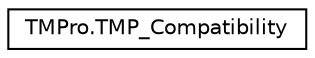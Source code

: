 digraph "Graphical Class Hierarchy"
{
 // LATEX_PDF_SIZE
  edge [fontname="Helvetica",fontsize="10",labelfontname="Helvetica",labelfontsize="10"];
  node [fontname="Helvetica",fontsize="10",shape=record];
  rankdir="LR";
  Node0 [label="TMPro.TMP_Compatibility",height=0.2,width=0.4,color="black", fillcolor="white", style="filled",URL="$class_t_m_pro_1_1_t_m_p___compatibility.html",tooltip=" "];
}
